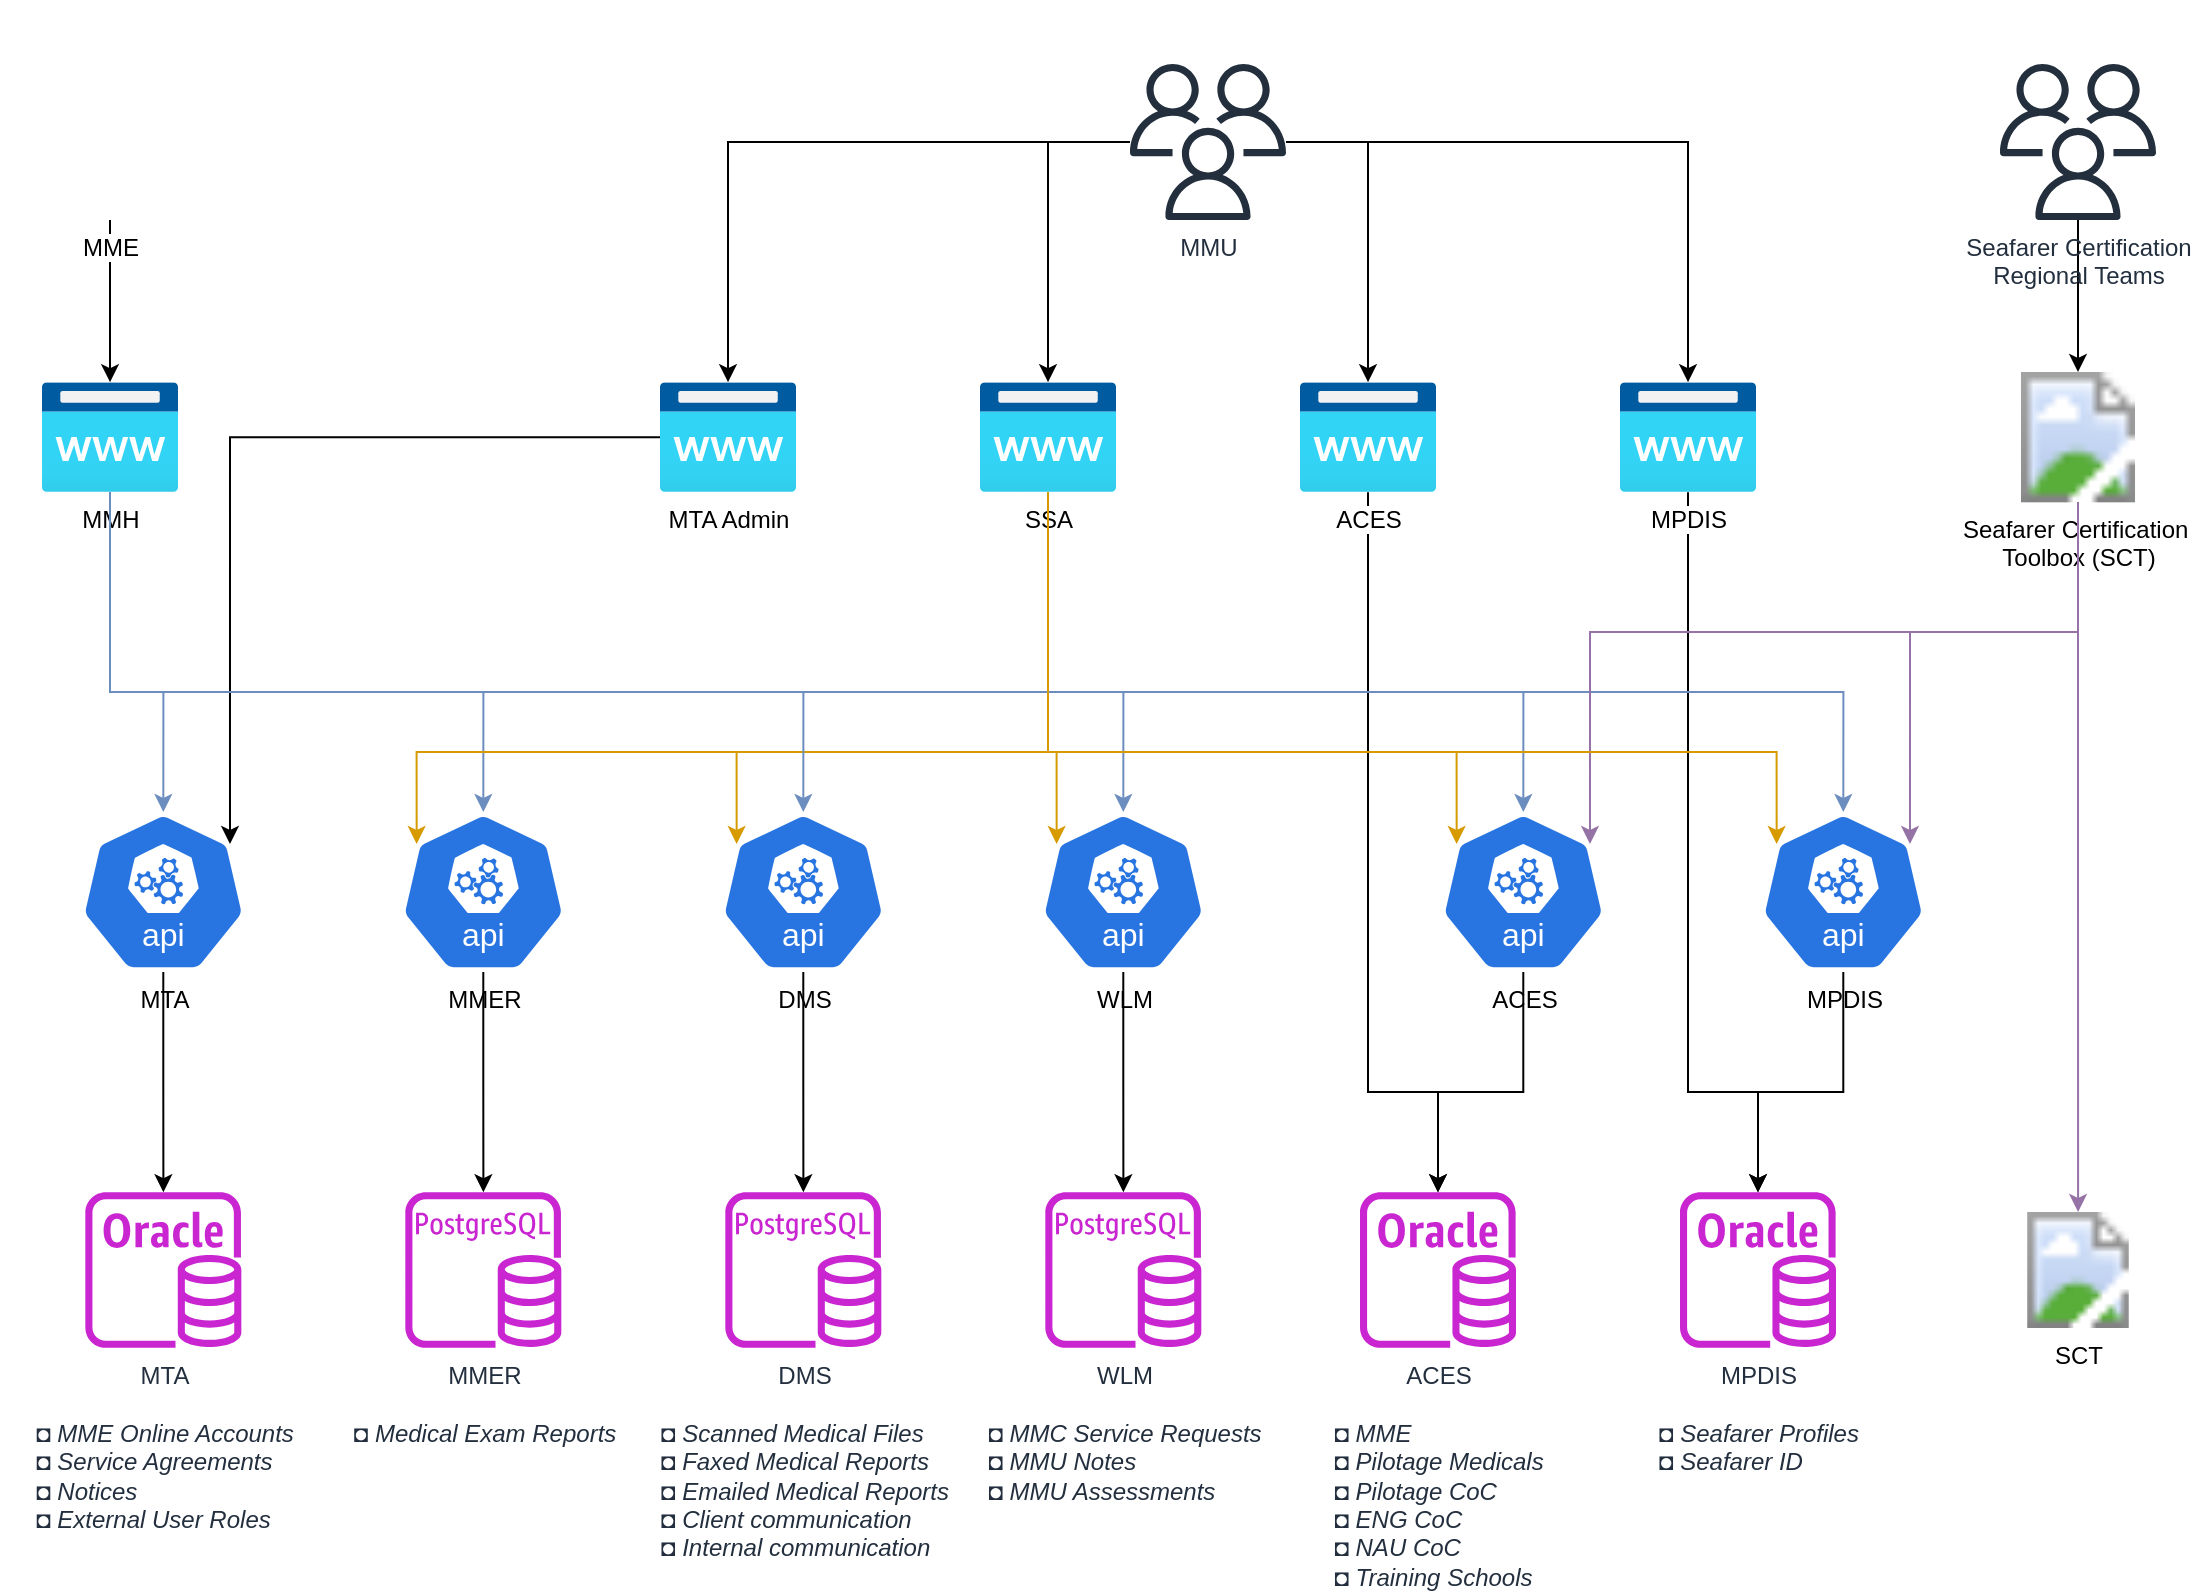 <mxfile version="28.0.6">
  <diagram name="Page-1" id="mhijF9KB-jVJDRh60u7N">
    <mxGraphModel dx="1306" dy="976" grid="1" gridSize="10" guides="1" tooltips="1" connect="1" arrows="1" fold="1" page="1" pageScale="1" pageWidth="850" pageHeight="1100" math="0" shadow="0">
      <root>
        <mxCell id="0" />
        <mxCell id="1" parent="0" />
        <mxCell id="4jxn0_5u9f8x65HwGdR8-5" value="ACES&lt;div&gt;&lt;br&gt;&lt;/div&gt;&lt;div style=&quot;text-align: left;&quot;&gt;&lt;i&gt;◘ MME&lt;/i&gt;&lt;/div&gt;&lt;div style=&quot;text-align: left;&quot;&gt;&lt;i&gt;◘ Pilotage Medicals&lt;/i&gt;&lt;/div&gt;&lt;div style=&quot;text-align: left;&quot;&gt;&lt;i style=&quot;background-color: transparent; color: light-dark(rgb(35, 47, 62), rgb(189, 199, 212));&quot;&gt;◘ Pilotage CoC&lt;/i&gt;&lt;/div&gt;&lt;div style=&quot;text-align: left;&quot;&gt;&lt;i&gt;◘ ENG CoC&lt;/i&gt;&lt;/div&gt;&lt;div style=&quot;text-align: left;&quot;&gt;&lt;i&gt;◘ NAU CoC&lt;/i&gt;&lt;/div&gt;&lt;div style=&quot;text-align: left;&quot;&gt;&lt;i&gt;◘ Training Schools&lt;/i&gt;&lt;/div&gt;" style="sketch=0;outlineConnect=0;fontColor=#232F3E;gradientColor=none;fillColor=#C925D1;strokeColor=none;dashed=0;verticalLabelPosition=bottom;verticalAlign=top;align=center;html=1;fontSize=12;fontStyle=0;aspect=fixed;pointerEvents=1;shape=mxgraph.aws4.rds_oracle_instance;" parent="1" vertex="1">
          <mxGeometry x="680" y="620" width="78" height="78" as="geometry" />
        </mxCell>
        <mxCell id="4jxn0_5u9f8x65HwGdR8-6" value="SCT" style="image;aspect=fixed;html=1;points=[];align=center;fontSize=12;image=img/lib/azure2/power_platform/Dataverse.svg;" parent="1" vertex="1">
          <mxGeometry x="1001.36" y="630" width="75.27" height="58" as="geometry" />
        </mxCell>
        <mxCell id="4jxn0_5u9f8x65HwGdR8-7" value="MMER&lt;div&gt;&lt;br&gt;&lt;/div&gt;&lt;div&gt;&lt;i&gt;◘ Medical Exam Reports&lt;/i&gt;&lt;/div&gt;" style="sketch=0;outlineConnect=0;fontColor=#232F3E;gradientColor=none;fillColor=#C925D1;strokeColor=none;dashed=0;verticalLabelPosition=bottom;verticalAlign=top;align=center;html=1;fontSize=12;fontStyle=0;aspect=fixed;pointerEvents=1;shape=mxgraph.aws4.rds_postgresql_instance;" parent="1" vertex="1">
          <mxGeometry x="202.66" y="620" width="78" height="78" as="geometry" />
        </mxCell>
        <mxCell id="4jxn0_5u9f8x65HwGdR8-66" style="edgeStyle=orthogonalEdgeStyle;rounded=0;orthogonalLoop=1;jettySize=auto;html=1;fillColor=#e1d5e7;strokeColor=#9673a6;" parent="1" source="4jxn0_5u9f8x65HwGdR8-24" target="4jxn0_5u9f8x65HwGdR8-6" edge="1">
          <mxGeometry relative="1" as="geometry" />
        </mxCell>
        <mxCell id="4jxn0_5u9f8x65HwGdR8-24" value="Seafarer Certification&amp;nbsp;&lt;div&gt;Toolbox&amp;nbsp;&lt;span style=&quot;background-color: light-dark(#ffffff, var(--ge-dark-color, #121212)); color: light-dark(rgb(0, 0, 0), rgb(255, 255, 255));&quot;&gt;(SCT)&lt;/span&gt;&lt;/div&gt;" style="image;aspect=fixed;html=1;points=[];align=center;fontSize=12;image=img/lib/azure2/power_platform/PowerApps.svg;" parent="1" vertex="1">
          <mxGeometry x="1005" y="210" width="68" height="65.16" as="geometry" />
        </mxCell>
        <mxCell id="4jxn0_5u9f8x65HwGdR8-27" value="MPDIS&lt;div&gt;&lt;br&gt;&lt;/div&gt;&lt;div style=&quot;text-align: left;&quot;&gt;&lt;i&gt;◘ Seafarer Profiles&lt;/i&gt;&lt;/div&gt;&lt;div style=&quot;text-align: left;&quot;&gt;&lt;i&gt;◘ Seafarer ID&lt;/i&gt;&lt;/div&gt;" style="sketch=0;outlineConnect=0;fontColor=#232F3E;gradientColor=none;fillColor=#C925D1;strokeColor=none;dashed=0;verticalLabelPosition=bottom;verticalAlign=top;align=center;html=1;fontSize=12;fontStyle=0;aspect=fixed;pointerEvents=1;shape=mxgraph.aws4.rds_oracle_instance;" parent="1" vertex="1">
          <mxGeometry x="840" y="620" width="78" height="78" as="geometry" />
        </mxCell>
        <mxCell id="4jxn0_5u9f8x65HwGdR8-53" style="edgeStyle=orthogonalEdgeStyle;rounded=0;orthogonalLoop=1;jettySize=auto;html=1;" parent="1" source="4jxn0_5u9f8x65HwGdR8-28" target="4jxn0_5u9f8x65HwGdR8-5" edge="1">
          <mxGeometry relative="1" as="geometry">
            <Array as="points">
              <mxPoint x="762" y="570" />
              <mxPoint x="719" y="570" />
            </Array>
          </mxGeometry>
        </mxCell>
        <mxCell id="4jxn0_5u9f8x65HwGdR8-28" value="ACES" style="aspect=fixed;sketch=0;html=1;dashed=0;whitespace=wrap;verticalLabelPosition=bottom;verticalAlign=top;fillColor=#2875E2;strokeColor=#ffffff;points=[[0.005,0.63,0],[0.1,0.2,0],[0.9,0.2,0],[0.5,0,0],[0.995,0.63,0],[0.72,0.99,0],[0.5,1,0],[0.28,0.99,0]];shape=mxgraph.kubernetes.icon2;kubernetesLabel=1;prIcon=api" parent="1" vertex="1">
          <mxGeometry x="720.0" y="430" width="83.33" height="80" as="geometry" />
        </mxCell>
        <mxCell id="4jxn0_5u9f8x65HwGdR8-54" value="" style="edgeStyle=orthogonalEdgeStyle;rounded=0;orthogonalLoop=1;jettySize=auto;html=1;" parent="1" source="4jxn0_5u9f8x65HwGdR8-30" target="4jxn0_5u9f8x65HwGdR8-7" edge="1">
          <mxGeometry relative="1" as="geometry" />
        </mxCell>
        <mxCell id="4jxn0_5u9f8x65HwGdR8-30" value="MMER" style="aspect=fixed;sketch=0;html=1;dashed=0;whitespace=wrap;verticalLabelPosition=bottom;verticalAlign=top;fillColor=#2875E2;strokeColor=#ffffff;points=[[0.005,0.63,0],[0.1,0.2,0],[0.9,0.2,0],[0.5,0,0],[0.995,0.63,0],[0.72,0.99,0],[0.5,1,0],[0.28,0.99,0]];shape=mxgraph.kubernetes.icon2;kubernetesLabel=1;prIcon=api" parent="1" vertex="1">
          <mxGeometry x="200" y="430" width="83.33" height="80" as="geometry" />
        </mxCell>
        <mxCell id="4jxn0_5u9f8x65HwGdR8-56" value="" style="edgeStyle=orthogonalEdgeStyle;rounded=0;orthogonalLoop=1;jettySize=auto;html=1;" parent="1" source="4jxn0_5u9f8x65HwGdR8-31" target="4jxn0_5u9f8x65HwGdR8-27" edge="1">
          <mxGeometry relative="1" as="geometry">
            <Array as="points">
              <mxPoint x="922" y="570" />
              <mxPoint x="879" y="570" />
            </Array>
          </mxGeometry>
        </mxCell>
        <mxCell id="4jxn0_5u9f8x65HwGdR8-31" value="MPDIS" style="aspect=fixed;sketch=0;html=1;dashed=0;whitespace=wrap;verticalLabelPosition=bottom;verticalAlign=top;fillColor=#2875E2;strokeColor=#ffffff;points=[[0.005,0.63,0],[0.1,0.2,0],[0.9,0.2,0],[0.5,0,0],[0.995,0.63,0],[0.72,0.99,0],[0.5,1,0],[0.28,0.99,0]];shape=mxgraph.kubernetes.icon2;kubernetesLabel=1;prIcon=api" parent="1" vertex="1">
          <mxGeometry x="880.0" y="430" width="83.33" height="80" as="geometry" />
        </mxCell>
        <mxCell id="aN9N_ZGkQkoLW1dGAdHF-71" style="edgeStyle=orthogonalEdgeStyle;rounded=0;orthogonalLoop=1;jettySize=auto;html=1;" edge="1" parent="1" source="4jxn0_5u9f8x65HwGdR8-32" target="4jxn0_5u9f8x65HwGdR8-5">
          <mxGeometry relative="1" as="geometry">
            <Array as="points">
              <mxPoint x="684" y="570" />
              <mxPoint x="719" y="570" />
            </Array>
          </mxGeometry>
        </mxCell>
        <mxCell id="4jxn0_5u9f8x65HwGdR8-32" value="ACES" style="image;aspect=fixed;html=1;points=[];align=center;fontSize=12;image=img/lib/azure2/app_services/App_Service_Domains.svg;" parent="1" vertex="1">
          <mxGeometry x="650" y="215.08" width="68" height="55.0" as="geometry" />
        </mxCell>
        <mxCell id="aN9N_ZGkQkoLW1dGAdHF-72" style="edgeStyle=orthogonalEdgeStyle;rounded=0;orthogonalLoop=1;jettySize=auto;html=1;" edge="1" parent="1" source="4jxn0_5u9f8x65HwGdR8-34" target="4jxn0_5u9f8x65HwGdR8-27">
          <mxGeometry relative="1" as="geometry">
            <Array as="points">
              <mxPoint x="844" y="570" />
              <mxPoint x="879" y="570" />
            </Array>
          </mxGeometry>
        </mxCell>
        <mxCell id="4jxn0_5u9f8x65HwGdR8-34" value="MPDIS" style="image;aspect=fixed;html=1;points=[];align=center;fontSize=12;image=img/lib/azure2/app_services/App_Service_Domains.svg;" parent="1" vertex="1">
          <mxGeometry x="810" y="215.08" width="68" height="55.0" as="geometry" />
        </mxCell>
        <mxCell id="4jxn0_5u9f8x65HwGdR8-35" value="SSA" style="image;aspect=fixed;html=1;points=[];align=center;fontSize=12;image=img/lib/azure2/app_services/App_Service_Domains.svg;" parent="1" vertex="1">
          <mxGeometry x="490" y="215.08" width="68" height="55.0" as="geometry" />
        </mxCell>
        <mxCell id="4jxn0_5u9f8x65HwGdR8-36" value="MMH" style="image;aspect=fixed;html=1;points=[];align=center;fontSize=12;image=img/lib/azure2/app_services/App_Service_Domains.svg;" parent="1" vertex="1">
          <mxGeometry x="21" y="215.08" width="68" height="55.0" as="geometry" />
        </mxCell>
        <mxCell id="4jxn0_5u9f8x65HwGdR8-37" value="MTA Admin" style="image;aspect=fixed;html=1;points=[];align=center;fontSize=12;image=img/lib/azure2/app_services/App_Service_Domains.svg;" parent="1" vertex="1">
          <mxGeometry x="330" y="215.08" width="68" height="55.0" as="geometry" />
        </mxCell>
        <mxCell id="4jxn0_5u9f8x65HwGdR8-55" value="" style="edgeStyle=orthogonalEdgeStyle;rounded=0;orthogonalLoop=1;jettySize=auto;html=1;" parent="1" source="4jxn0_5u9f8x65HwGdR8-38" target="4jxn0_5u9f8x65HwGdR8-40" edge="1">
          <mxGeometry relative="1" as="geometry" />
        </mxCell>
        <mxCell id="4jxn0_5u9f8x65HwGdR8-38" value="MTA" style="aspect=fixed;sketch=0;html=1;dashed=0;whitespace=wrap;verticalLabelPosition=bottom;verticalAlign=top;fillColor=#2875E2;strokeColor=#ffffff;points=[[0.005,0.63,0],[0.1,0.2,0],[0.9,0.2,0],[0.5,0,0],[0.995,0.63,0],[0.72,0.99,0],[0.5,1,0],[0.28,0.99,0]];shape=mxgraph.kubernetes.icon2;kubernetesLabel=1;prIcon=api" parent="1" vertex="1">
          <mxGeometry x="40.0" y="430" width="83.33" height="80" as="geometry" />
        </mxCell>
        <mxCell id="4jxn0_5u9f8x65HwGdR8-40" value="MTA&lt;div&gt;&lt;br&gt;&lt;/div&gt;&lt;div style=&quot;text-align: left;&quot;&gt;&lt;div&gt;&lt;i&gt;◘ MME Online Accounts&lt;/i&gt;&lt;/div&gt;&lt;div&gt;&lt;i&gt;◘ Service Agreements&lt;/i&gt;&lt;/div&gt;&lt;div&gt;&lt;i&gt;◘ Notices&lt;/i&gt;&lt;/div&gt;&lt;div&gt;&lt;i&gt;◘ External User Roles&lt;/i&gt;&lt;/div&gt;&lt;/div&gt;" style="sketch=0;outlineConnect=0;fontColor=#232F3E;gradientColor=none;fillColor=#C925D1;strokeColor=none;dashed=0;verticalLabelPosition=bottom;verticalAlign=top;align=center;html=1;fontSize=12;fontStyle=0;aspect=fixed;pointerEvents=1;shape=mxgraph.aws4.rds_oracle_instance;" parent="1" vertex="1">
          <mxGeometry x="42.67" y="620" width="78" height="78" as="geometry" />
        </mxCell>
        <mxCell id="4jxn0_5u9f8x65HwGdR8-78" value="" style="edgeStyle=orthogonalEdgeStyle;rounded=0;orthogonalLoop=1;jettySize=auto;html=1;" parent="1" source="4jxn0_5u9f8x65HwGdR8-45" target="4jxn0_5u9f8x65HwGdR8-36" edge="1">
          <mxGeometry relative="1" as="geometry" />
        </mxCell>
        <mxCell id="4jxn0_5u9f8x65HwGdR8-45" value="MME" style="shape=image;html=1;verticalAlign=top;verticalLabelPosition=bottom;labelBackgroundColor=#ffffff;imageAspect=0;aspect=fixed;image=https://icons.diagrams.net/icon-cache1/Kameleon_Free_Pack-2373/Nurse-1-967.svg" parent="1" vertex="1">
          <mxGeometry y="24" width="110" height="110" as="geometry" />
        </mxCell>
        <mxCell id="4jxn0_5u9f8x65HwGdR8-61" style="edgeStyle=orthogonalEdgeStyle;rounded=0;orthogonalLoop=1;jettySize=auto;html=1;" parent="1" source="4jxn0_5u9f8x65HwGdR8-50" target="4jxn0_5u9f8x65HwGdR8-35" edge="1">
          <mxGeometry relative="1" as="geometry">
            <mxPoint x="290.0" y="215.08" as="targetPoint" />
          </mxGeometry>
        </mxCell>
        <mxCell id="4jxn0_5u9f8x65HwGdR8-62" value="" style="edgeStyle=orthogonalEdgeStyle;rounded=0;orthogonalLoop=1;jettySize=auto;html=1;" parent="1" source="4jxn0_5u9f8x65HwGdR8-50" target="4jxn0_5u9f8x65HwGdR8-34" edge="1">
          <mxGeometry relative="1" as="geometry" />
        </mxCell>
        <mxCell id="4jxn0_5u9f8x65HwGdR8-63" style="edgeStyle=orthogonalEdgeStyle;rounded=0;orthogonalLoop=1;jettySize=auto;html=1;" parent="1" source="4jxn0_5u9f8x65HwGdR8-50" target="4jxn0_5u9f8x65HwGdR8-32" edge="1">
          <mxGeometry relative="1" as="geometry">
            <mxPoint x="579.7" y="215.08" as="targetPoint" />
          </mxGeometry>
        </mxCell>
        <mxCell id="4jxn0_5u9f8x65HwGdR8-64" style="edgeStyle=orthogonalEdgeStyle;rounded=0;orthogonalLoop=1;jettySize=auto;html=1;" parent="1" source="4jxn0_5u9f8x65HwGdR8-50" target="4jxn0_5u9f8x65HwGdR8-37" edge="1">
          <mxGeometry relative="1" as="geometry" />
        </mxCell>
        <mxCell id="4jxn0_5u9f8x65HwGdR8-50" value="MMU" style="sketch=0;outlineConnect=0;fontColor=#232F3E;gradientColor=none;fillColor=#232F3D;strokeColor=none;dashed=0;verticalLabelPosition=bottom;verticalAlign=top;align=center;html=1;fontSize=12;fontStyle=0;aspect=fixed;pointerEvents=1;shape=mxgraph.aws4.users;" parent="1" vertex="1">
          <mxGeometry x="565" y="56" width="78" height="78" as="geometry" />
        </mxCell>
        <mxCell id="4jxn0_5u9f8x65HwGdR8-65" value="" style="edgeStyle=orthogonalEdgeStyle;rounded=0;orthogonalLoop=1;jettySize=auto;html=1;" parent="1" source="4jxn0_5u9f8x65HwGdR8-51" target="4jxn0_5u9f8x65HwGdR8-24" edge="1">
          <mxGeometry relative="1" as="geometry" />
        </mxCell>
        <mxCell id="4jxn0_5u9f8x65HwGdR8-51" value="Seafarer Certification&lt;div&gt;Regional Teams&lt;/div&gt;" style="sketch=0;outlineConnect=0;fontColor=#232F3E;gradientColor=none;fillColor=#232F3D;strokeColor=none;dashed=0;verticalLabelPosition=bottom;verticalAlign=top;align=center;html=1;fontSize=12;fontStyle=0;aspect=fixed;pointerEvents=1;shape=mxgraph.aws4.users;" parent="1" vertex="1">
          <mxGeometry x="1000" y="56" width="78" height="78" as="geometry" />
        </mxCell>
        <mxCell id="4jxn0_5u9f8x65HwGdR8-68" style="edgeStyle=orthogonalEdgeStyle;rounded=0;orthogonalLoop=1;jettySize=auto;html=1;entryX=0.5;entryY=0;entryDx=0;entryDy=0;entryPerimeter=0;fillColor=#dae8fc;strokeColor=#6c8ebf;" parent="1" source="4jxn0_5u9f8x65HwGdR8-36" target="4jxn0_5u9f8x65HwGdR8-30" edge="1">
          <mxGeometry relative="1" as="geometry">
            <Array as="points">
              <mxPoint x="55" y="370" />
              <mxPoint x="242" y="370" />
            </Array>
          </mxGeometry>
        </mxCell>
        <mxCell id="4jxn0_5u9f8x65HwGdR8-69" style="edgeStyle=orthogonalEdgeStyle;rounded=0;orthogonalLoop=1;jettySize=auto;html=1;entryX=0.5;entryY=0;entryDx=0;entryDy=0;entryPerimeter=0;fillColor=#dae8fc;strokeColor=#6c8ebf;" parent="1" source="4jxn0_5u9f8x65HwGdR8-36" target="4jxn0_5u9f8x65HwGdR8-31" edge="1">
          <mxGeometry relative="1" as="geometry">
            <Array as="points">
              <mxPoint x="788" y="370" />
              <mxPoint x="313" y="370" />
            </Array>
          </mxGeometry>
        </mxCell>
        <mxCell id="4jxn0_5u9f8x65HwGdR8-70" style="edgeStyle=orthogonalEdgeStyle;rounded=0;orthogonalLoop=1;jettySize=auto;html=1;entryX=0.5;entryY=0;entryDx=0;entryDy=0;entryPerimeter=0;fillColor=#dae8fc;strokeColor=#6c8ebf;" parent="1" source="4jxn0_5u9f8x65HwGdR8-36" target="4jxn0_5u9f8x65HwGdR8-28" edge="1">
          <mxGeometry relative="1" as="geometry">
            <Array as="points">
              <mxPoint x="55" y="370" />
              <mxPoint x="762" y="370" />
            </Array>
          </mxGeometry>
        </mxCell>
        <mxCell id="4jxn0_5u9f8x65HwGdR8-74" style="edgeStyle=orthogonalEdgeStyle;rounded=0;orthogonalLoop=1;jettySize=auto;html=1;entryX=0.9;entryY=0.2;entryDx=0;entryDy=0;entryPerimeter=0;" parent="1" source="4jxn0_5u9f8x65HwGdR8-37" target="4jxn0_5u9f8x65HwGdR8-38" edge="1">
          <mxGeometry relative="1" as="geometry" />
        </mxCell>
        <mxCell id="4jxn0_5u9f8x65HwGdR8-77" style="edgeStyle=orthogonalEdgeStyle;rounded=0;orthogonalLoop=1;jettySize=auto;html=1;entryX=0.1;entryY=0.2;entryDx=0;entryDy=0;entryPerimeter=0;fillColor=#ffe6cc;strokeColor=#d79b00;" parent="1" source="4jxn0_5u9f8x65HwGdR8-35" target="4jxn0_5u9f8x65HwGdR8-30" edge="1">
          <mxGeometry relative="1" as="geometry">
            <Array as="points">
              <mxPoint x="367" y="400" />
              <mxPoint x="405" y="400" />
            </Array>
          </mxGeometry>
        </mxCell>
        <mxCell id="4jxn0_5u9f8x65HwGdR8-79" style="edgeStyle=orthogonalEdgeStyle;rounded=0;orthogonalLoop=1;jettySize=auto;html=1;entryX=0.9;entryY=0.2;entryDx=0;entryDy=0;entryPerimeter=0;fillColor=#e1d5e7;strokeColor=#9673a6;" parent="1" source="4jxn0_5u9f8x65HwGdR8-24" target="4jxn0_5u9f8x65HwGdR8-28" edge="1">
          <mxGeometry relative="1" as="geometry">
            <Array as="points">
              <mxPoint x="989" y="340" />
              <mxPoint x="186" y="340" />
            </Array>
          </mxGeometry>
        </mxCell>
        <mxCell id="4jxn0_5u9f8x65HwGdR8-80" style="edgeStyle=orthogonalEdgeStyle;rounded=0;orthogonalLoop=1;jettySize=auto;html=1;entryX=0.9;entryY=0.2;entryDx=0;entryDy=0;entryPerimeter=0;fillColor=#e1d5e7;strokeColor=#9673a6;" parent="1" source="4jxn0_5u9f8x65HwGdR8-24" target="4jxn0_5u9f8x65HwGdR8-31" edge="1">
          <mxGeometry relative="1" as="geometry">
            <Array as="points">
              <mxPoint x="989" y="340" />
              <mxPoint x="346" y="340" />
            </Array>
          </mxGeometry>
        </mxCell>
        <mxCell id="aN9N_ZGkQkoLW1dGAdHF-8" style="edgeStyle=orthogonalEdgeStyle;rounded=0;orthogonalLoop=1;jettySize=auto;html=1;" edge="1" parent="1" source="aN9N_ZGkQkoLW1dGAdHF-2" target="aN9N_ZGkQkoLW1dGAdHF-4">
          <mxGeometry relative="1" as="geometry" />
        </mxCell>
        <mxCell id="aN9N_ZGkQkoLW1dGAdHF-2" value="DMS" style="aspect=fixed;sketch=0;html=1;dashed=0;whitespace=wrap;verticalLabelPosition=bottom;verticalAlign=top;fillColor=#2875E2;strokeColor=#ffffff;points=[[0.005,0.63,0],[0.1,0.2,0],[0.9,0.2,0],[0.5,0,0],[0.995,0.63,0],[0.72,0.99,0],[0.5,1,0],[0.28,0.99,0]];shape=mxgraph.kubernetes.icon2;kubernetesLabel=1;prIcon=api" vertex="1" parent="1">
          <mxGeometry x="359.995" y="430" width="83.33" height="80" as="geometry" />
        </mxCell>
        <mxCell id="aN9N_ZGkQkoLW1dGAdHF-9" style="edgeStyle=orthogonalEdgeStyle;rounded=0;orthogonalLoop=1;jettySize=auto;html=1;" edge="1" parent="1" source="aN9N_ZGkQkoLW1dGAdHF-3" target="aN9N_ZGkQkoLW1dGAdHF-5">
          <mxGeometry relative="1" as="geometry" />
        </mxCell>
        <mxCell id="aN9N_ZGkQkoLW1dGAdHF-3" value="WLM" style="aspect=fixed;sketch=0;html=1;dashed=0;whitespace=wrap;verticalLabelPosition=bottom;verticalAlign=top;fillColor=#2875E2;strokeColor=#ffffff;points=[[0.005,0.63,0],[0.1,0.2,0],[0.9,0.2,0],[0.5,0,0],[0.995,0.63,0],[0.72,0.99,0],[0.5,1,0],[0.28,0.99,0]];shape=mxgraph.kubernetes.icon2;kubernetesLabel=1;prIcon=api" vertex="1" parent="1">
          <mxGeometry x="519.995" y="430" width="83.33" height="80" as="geometry" />
        </mxCell>
        <mxCell id="aN9N_ZGkQkoLW1dGAdHF-4" value="DMS&lt;div&gt;&lt;br&gt;&lt;/div&gt;&lt;div style=&quot;text-align: left;&quot;&gt;&lt;i&gt;◘ Scanned Medical Files&lt;/i&gt;&lt;/div&gt;&lt;div style=&quot;text-align: left;&quot;&gt;&lt;i&gt;◘ Faxed Medical Reports&lt;/i&gt;&lt;/div&gt;&lt;div style=&quot;text-align: left;&quot;&gt;&lt;i&gt;◘ Emailed Medical Reports&lt;/i&gt;&lt;i&gt;&lt;/i&gt;&lt;/div&gt;&lt;div style=&quot;text-align: left;&quot;&gt;&lt;i&gt;◘ Client communication&lt;/i&gt;&lt;/div&gt;&lt;div style=&quot;text-align: left;&quot;&gt;&lt;i&gt;◘ Internal communication&lt;/i&gt;&lt;i&gt;&lt;/i&gt;&lt;/div&gt;" style="sketch=0;outlineConnect=0;fontColor=#232F3E;gradientColor=none;fillColor=#C925D1;strokeColor=none;dashed=0;verticalLabelPosition=bottom;verticalAlign=top;align=center;html=1;fontSize=12;fontStyle=0;aspect=fixed;pointerEvents=1;shape=mxgraph.aws4.rds_postgresql_instance;" vertex="1" parent="1">
          <mxGeometry x="362.66" y="620" width="78" height="78" as="geometry" />
        </mxCell>
        <mxCell id="aN9N_ZGkQkoLW1dGAdHF-5" value="WLM&lt;div&gt;&lt;br&gt;&lt;/div&gt;&lt;div style=&quot;text-align: left;&quot;&gt;&lt;i&gt;◘ MMC Service Requests&lt;/i&gt;&lt;/div&gt;&lt;div style=&quot;text-align: left;&quot;&gt;&lt;i&gt;◘ MMU Notes&lt;/i&gt;&lt;/div&gt;&lt;div style=&quot;text-align: left;&quot;&gt;&lt;i&gt;◘ MMU Assessments&lt;/i&gt;&lt;/div&gt;" style="sketch=0;outlineConnect=0;fontColor=#232F3E;gradientColor=none;fillColor=#C925D1;strokeColor=none;dashed=0;verticalLabelPosition=bottom;verticalAlign=top;align=center;html=1;fontSize=12;fontStyle=0;aspect=fixed;pointerEvents=1;shape=mxgraph.aws4.rds_postgresql_instance;" vertex="1" parent="1">
          <mxGeometry x="522.66" y="620" width="78" height="78" as="geometry" />
        </mxCell>
        <mxCell id="aN9N_ZGkQkoLW1dGAdHF-12" style="edgeStyle=orthogonalEdgeStyle;rounded=0;orthogonalLoop=1;jettySize=auto;html=1;entryX=0.1;entryY=0.2;entryDx=0;entryDy=0;entryPerimeter=0;strokeColor=#d79b00;fillColor=#ffe6cc;" edge="1" parent="1" source="4jxn0_5u9f8x65HwGdR8-35" target="aN9N_ZGkQkoLW1dGAdHF-2">
          <mxGeometry relative="1" as="geometry">
            <Array as="points">
              <mxPoint x="367" y="400" />
              <mxPoint x="726" y="400" />
            </Array>
          </mxGeometry>
        </mxCell>
        <mxCell id="aN9N_ZGkQkoLW1dGAdHF-13" style="edgeStyle=orthogonalEdgeStyle;rounded=0;orthogonalLoop=1;jettySize=auto;html=1;entryX=0.1;entryY=0.2;entryDx=0;entryDy=0;entryPerimeter=0;strokeColor=#d79b00;fillColor=#ffe6cc;" edge="1" parent="1" source="4jxn0_5u9f8x65HwGdR8-35" target="aN9N_ZGkQkoLW1dGAdHF-3">
          <mxGeometry relative="1" as="geometry">
            <Array as="points">
              <mxPoint x="524" y="400" />
              <mxPoint x="528" y="400" />
            </Array>
          </mxGeometry>
        </mxCell>
        <mxCell id="aN9N_ZGkQkoLW1dGAdHF-15" style="edgeStyle=orthogonalEdgeStyle;rounded=0;orthogonalLoop=1;jettySize=auto;html=1;entryX=0.5;entryY=0;entryDx=0;entryDy=0;entryPerimeter=0;fillColor=#dae8fc;strokeColor=#6c8ebf;" edge="1" parent="1" source="4jxn0_5u9f8x65HwGdR8-36" target="aN9N_ZGkQkoLW1dGAdHF-2">
          <mxGeometry relative="1" as="geometry">
            <Array as="points">
              <mxPoint x="55" y="370" />
              <mxPoint x="402" y="370" />
            </Array>
          </mxGeometry>
        </mxCell>
        <mxCell id="aN9N_ZGkQkoLW1dGAdHF-16" style="edgeStyle=orthogonalEdgeStyle;rounded=0;orthogonalLoop=1;jettySize=auto;html=1;entryX=0.5;entryY=0;entryDx=0;entryDy=0;entryPerimeter=0;fillColor=#dae8fc;strokeColor=#6c8ebf;" edge="1" parent="1" source="4jxn0_5u9f8x65HwGdR8-36" target="aN9N_ZGkQkoLW1dGAdHF-3">
          <mxGeometry relative="1" as="geometry">
            <Array as="points">
              <mxPoint x="55" y="370" />
              <mxPoint x="562" y="370" />
            </Array>
          </mxGeometry>
        </mxCell>
        <mxCell id="aN9N_ZGkQkoLW1dGAdHF-17" style="edgeStyle=orthogonalEdgeStyle;rounded=0;orthogonalLoop=1;jettySize=auto;html=1;entryX=0.5;entryY=0;entryDx=0;entryDy=0;entryPerimeter=0;fillColor=#dae8fc;strokeColor=#6c8ebf;" edge="1" parent="1" source="4jxn0_5u9f8x65HwGdR8-36" target="4jxn0_5u9f8x65HwGdR8-38">
          <mxGeometry relative="1" as="geometry">
            <Array as="points">
              <mxPoint x="55" y="370" />
              <mxPoint x="82" y="370" />
            </Array>
          </mxGeometry>
        </mxCell>
        <mxCell id="aN9N_ZGkQkoLW1dGAdHF-69" style="edgeStyle=orthogonalEdgeStyle;rounded=0;orthogonalLoop=1;jettySize=auto;html=1;entryX=0.1;entryY=0.2;entryDx=0;entryDy=0;entryPerimeter=0;fillColor=#ffe6cc;strokeColor=#d79b00;" edge="1" parent="1" source="4jxn0_5u9f8x65HwGdR8-35" target="4jxn0_5u9f8x65HwGdR8-28">
          <mxGeometry relative="1" as="geometry">
            <Array as="points">
              <mxPoint x="524" y="400" />
              <mxPoint x="728" y="400" />
            </Array>
          </mxGeometry>
        </mxCell>
        <mxCell id="aN9N_ZGkQkoLW1dGAdHF-70" style="edgeStyle=orthogonalEdgeStyle;rounded=0;orthogonalLoop=1;jettySize=auto;html=1;entryX=0.1;entryY=0.2;entryDx=0;entryDy=0;entryPerimeter=0;fillColor=#ffe6cc;strokeColor=#d79b00;" edge="1" parent="1" source="4jxn0_5u9f8x65HwGdR8-35" target="4jxn0_5u9f8x65HwGdR8-31">
          <mxGeometry relative="1" as="geometry">
            <Array as="points">
              <mxPoint x="524" y="400" />
              <mxPoint x="888" y="400" />
            </Array>
          </mxGeometry>
        </mxCell>
      </root>
    </mxGraphModel>
  </diagram>
</mxfile>
